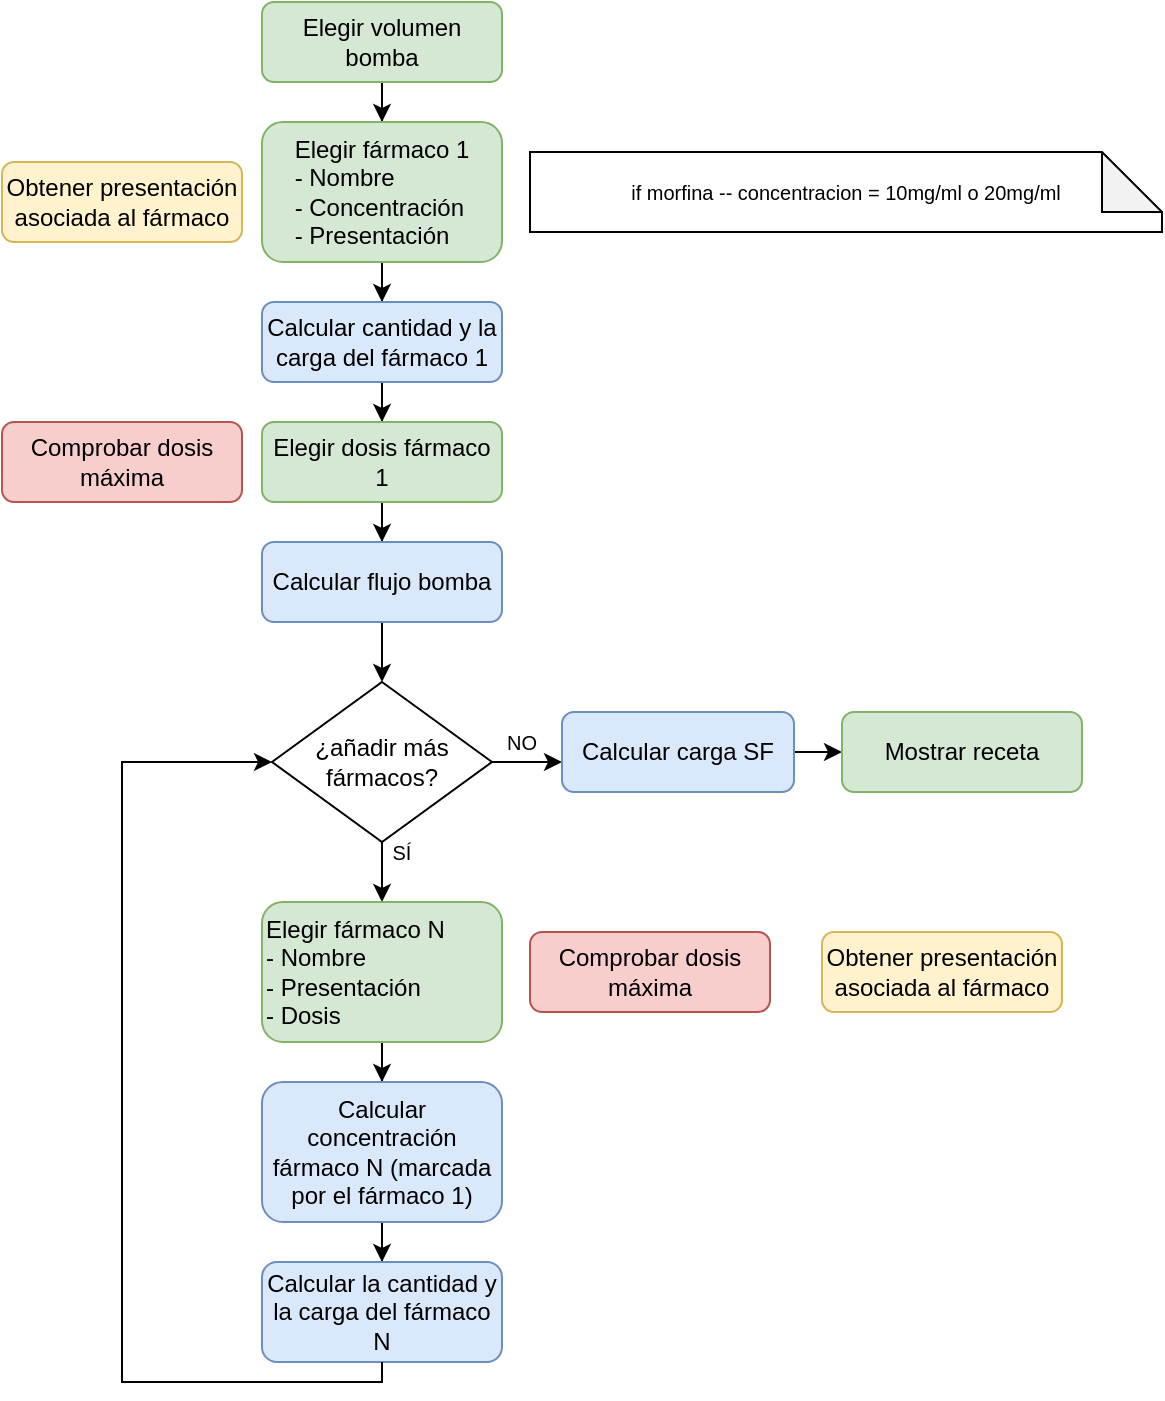 <mxfile version="19.0.0" type="github" pages="2">
  <diagram id="C5RBs43oDa-KdzZeNtuy" name="cáculo mezclas">
    <mxGraphModel dx="1663" dy="983" grid="1" gridSize="10" guides="1" tooltips="1" connect="1" arrows="1" fold="1" page="1" pageScale="1" pageWidth="827" pageHeight="1169" math="0" shadow="0">
      <root>
        <mxCell id="WIyWlLk6GJQsqaUBKTNV-0" />
        <mxCell id="WIyWlLk6GJQsqaUBKTNV-1" parent="WIyWlLk6GJQsqaUBKTNV-0" />
        <mxCell id="858d7Q5gldCjWAl6JRSs-39" style="edgeStyle=orthogonalEdgeStyle;rounded=0;orthogonalLoop=1;jettySize=auto;html=1;fontSize=10;fontColor=#000000;" edge="1" parent="WIyWlLk6GJQsqaUBKTNV-1" source="WIyWlLk6GJQsqaUBKTNV-3" target="858d7Q5gldCjWAl6JRSs-1">
          <mxGeometry relative="1" as="geometry" />
        </mxCell>
        <mxCell id="WIyWlLk6GJQsqaUBKTNV-3" value="Elegir volumen bomba" style="rounded=1;whiteSpace=wrap;html=1;fontSize=12;glass=0;strokeWidth=1;shadow=0;fillColor=#d5e8d4;strokeColor=#82b366;" parent="WIyWlLk6GJQsqaUBKTNV-1" vertex="1">
          <mxGeometry x="160" y="120" width="120" height="40" as="geometry" />
        </mxCell>
        <mxCell id="858d7Q5gldCjWAl6JRSs-40" style="edgeStyle=orthogonalEdgeStyle;rounded=0;orthogonalLoop=1;jettySize=auto;html=1;fontSize=10;fontColor=#000000;" edge="1" parent="WIyWlLk6GJQsqaUBKTNV-1" source="858d7Q5gldCjWAl6JRSs-1" target="858d7Q5gldCjWAl6JRSs-5">
          <mxGeometry relative="1" as="geometry" />
        </mxCell>
        <mxCell id="858d7Q5gldCjWAl6JRSs-1" value="Elegir fármaco 1&lt;br&gt;&lt;div style=&quot;text-align: left;&quot;&gt;&lt;span style=&quot;background-color: initial;&quot;&gt;- Nombre&lt;/span&gt;&lt;br&gt;&lt;/div&gt;&lt;div style=&quot;text-align: left;&quot;&gt;&lt;span style=&quot;background-color: initial;&quot;&gt;- Concentración&lt;/span&gt;&lt;/div&gt;&lt;div style=&quot;text-align: left;&quot;&gt;&lt;span style=&quot;background-color: initial;&quot;&gt;- Presentación&lt;/span&gt;&lt;/div&gt;" style="rounded=1;whiteSpace=wrap;html=1;fontSize=12;glass=0;strokeWidth=1;shadow=0;fillColor=#d5e8d4;strokeColor=#82b366;" vertex="1" parent="WIyWlLk6GJQsqaUBKTNV-1">
          <mxGeometry x="160" y="180" width="120" height="70" as="geometry" />
        </mxCell>
        <mxCell id="858d7Q5gldCjWAl6JRSs-41" style="edgeStyle=orthogonalEdgeStyle;rounded=0;orthogonalLoop=1;jettySize=auto;html=1;fontSize=10;fontColor=#000000;" edge="1" parent="WIyWlLk6GJQsqaUBKTNV-1" source="858d7Q5gldCjWAl6JRSs-5" target="858d7Q5gldCjWAl6JRSs-6">
          <mxGeometry relative="1" as="geometry" />
        </mxCell>
        <mxCell id="858d7Q5gldCjWAl6JRSs-5" value="Calcular cantidad y la carga del fármaco 1" style="rounded=1;whiteSpace=wrap;html=1;fontSize=12;glass=0;strokeWidth=1;shadow=0;fillColor=#dae8fc;strokeColor=#6c8ebf;" vertex="1" parent="WIyWlLk6GJQsqaUBKTNV-1">
          <mxGeometry x="160" y="270" width="120" height="40" as="geometry" />
        </mxCell>
        <mxCell id="858d7Q5gldCjWAl6JRSs-42" style="edgeStyle=orthogonalEdgeStyle;rounded=0;orthogonalLoop=1;jettySize=auto;html=1;fontSize=10;fontColor=#000000;" edge="1" parent="WIyWlLk6GJQsqaUBKTNV-1" source="858d7Q5gldCjWAl6JRSs-6" target="858d7Q5gldCjWAl6JRSs-7">
          <mxGeometry relative="1" as="geometry" />
        </mxCell>
        <mxCell id="858d7Q5gldCjWAl6JRSs-6" value="Elegir dosis fármaco 1" style="rounded=1;whiteSpace=wrap;html=1;fontSize=12;glass=0;strokeWidth=1;shadow=0;fillColor=#d5e8d4;strokeColor=#82b366;" vertex="1" parent="WIyWlLk6GJQsqaUBKTNV-1">
          <mxGeometry x="160" y="330" width="120" height="40" as="geometry" />
        </mxCell>
        <mxCell id="858d7Q5gldCjWAl6JRSs-43" style="edgeStyle=orthogonalEdgeStyle;rounded=0;orthogonalLoop=1;jettySize=auto;html=1;fontSize=10;fontColor=#000000;" edge="1" parent="WIyWlLk6GJQsqaUBKTNV-1" source="858d7Q5gldCjWAl6JRSs-7" target="858d7Q5gldCjWAl6JRSs-8">
          <mxGeometry relative="1" as="geometry" />
        </mxCell>
        <mxCell id="858d7Q5gldCjWAl6JRSs-7" value="Calcular flujo bomba" style="rounded=1;whiteSpace=wrap;html=1;fontSize=12;glass=0;strokeWidth=1;shadow=0;fillColor=#dae8fc;strokeColor=#6c8ebf;" vertex="1" parent="WIyWlLk6GJQsqaUBKTNV-1">
          <mxGeometry x="160" y="390" width="120" height="40" as="geometry" />
        </mxCell>
        <mxCell id="858d7Q5gldCjWAl6JRSs-13" style="edgeStyle=orthogonalEdgeStyle;rounded=0;orthogonalLoop=1;jettySize=auto;html=1;" edge="1" parent="WIyWlLk6GJQsqaUBKTNV-1" source="858d7Q5gldCjWAl6JRSs-8" target="858d7Q5gldCjWAl6JRSs-10">
          <mxGeometry relative="1" as="geometry">
            <Array as="points">
              <mxPoint x="300" y="500" />
              <mxPoint x="300" y="500" />
            </Array>
          </mxGeometry>
        </mxCell>
        <mxCell id="858d7Q5gldCjWAl6JRSs-16" style="edgeStyle=orthogonalEdgeStyle;rounded=0;orthogonalLoop=1;jettySize=auto;html=1;fontSize=10;" edge="1" parent="WIyWlLk6GJQsqaUBKTNV-1" source="858d7Q5gldCjWAl6JRSs-8" target="858d7Q5gldCjWAl6JRSs-15">
          <mxGeometry relative="1" as="geometry" />
        </mxCell>
        <mxCell id="858d7Q5gldCjWAl6JRSs-8" value="¿añadir más fármacos?" style="rhombus;whiteSpace=wrap;html=1;" vertex="1" parent="WIyWlLk6GJQsqaUBKTNV-1">
          <mxGeometry x="165" y="460" width="110" height="80" as="geometry" />
        </mxCell>
        <mxCell id="858d7Q5gldCjWAl6JRSs-35" style="edgeStyle=orthogonalEdgeStyle;rounded=0;orthogonalLoop=1;jettySize=auto;html=1;fontSize=10;fontColor=#000000;" edge="1" parent="WIyWlLk6GJQsqaUBKTNV-1" source="858d7Q5gldCjWAl6JRSs-10" target="858d7Q5gldCjWAl6JRSs-34">
          <mxGeometry relative="1" as="geometry" />
        </mxCell>
        <mxCell id="858d7Q5gldCjWAl6JRSs-10" value="Calcular carga SF" style="rounded=1;whiteSpace=wrap;html=1;fontSize=12;glass=0;strokeWidth=1;shadow=0;fillColor=#dae8fc;strokeColor=#6c8ebf;" vertex="1" parent="WIyWlLk6GJQsqaUBKTNV-1">
          <mxGeometry x="310" y="475" width="116" height="40" as="geometry" />
        </mxCell>
        <mxCell id="858d7Q5gldCjWAl6JRSs-14" value="&lt;font style=&quot;font-size: 10px;&quot;&gt;NO&lt;/font&gt;" style="text;html=1;strokeColor=none;fillColor=none;align=center;verticalAlign=middle;whiteSpace=wrap;rounded=0;" vertex="1" parent="WIyWlLk6GJQsqaUBKTNV-1">
          <mxGeometry x="260" y="475" width="60" height="30" as="geometry" />
        </mxCell>
        <mxCell id="858d7Q5gldCjWAl6JRSs-44" style="edgeStyle=orthogonalEdgeStyle;rounded=0;orthogonalLoop=1;jettySize=auto;html=1;fontSize=10;fontColor=#000000;" edge="1" parent="WIyWlLk6GJQsqaUBKTNV-1" source="858d7Q5gldCjWAl6JRSs-15" target="858d7Q5gldCjWAl6JRSs-18">
          <mxGeometry relative="1" as="geometry" />
        </mxCell>
        <mxCell id="858d7Q5gldCjWAl6JRSs-15" value="Elegir fármaco N&lt;br&gt;- Nombre&lt;br&gt;- Presentación&lt;br&gt;- Dosis" style="rounded=1;whiteSpace=wrap;html=1;fontSize=12;glass=0;strokeWidth=1;shadow=0;fillColor=#d5e8d4;strokeColor=#82b366;align=left;" vertex="1" parent="WIyWlLk6GJQsqaUBKTNV-1">
          <mxGeometry x="160" y="570" width="120" height="70" as="geometry" />
        </mxCell>
        <mxCell id="858d7Q5gldCjWAl6JRSs-17" value="&lt;font style=&quot;font-size: 10px;&quot;&gt;SÍ&lt;/font&gt;" style="text;html=1;strokeColor=none;fillColor=none;align=center;verticalAlign=middle;whiteSpace=wrap;rounded=0;" vertex="1" parent="WIyWlLk6GJQsqaUBKTNV-1">
          <mxGeometry x="200" y="530" width="60" height="30" as="geometry" />
        </mxCell>
        <mxCell id="858d7Q5gldCjWAl6JRSs-45" style="edgeStyle=orthogonalEdgeStyle;rounded=0;orthogonalLoop=1;jettySize=auto;html=1;fontSize=10;fontColor=#000000;" edge="1" parent="WIyWlLk6GJQsqaUBKTNV-1" source="858d7Q5gldCjWAl6JRSs-18" target="858d7Q5gldCjWAl6JRSs-19">
          <mxGeometry relative="1" as="geometry" />
        </mxCell>
        <mxCell id="858d7Q5gldCjWAl6JRSs-18" value="Calcular concentración fármaco N (marcada por el fármaco 1)" style="rounded=1;whiteSpace=wrap;html=1;fontSize=12;glass=0;strokeWidth=1;shadow=0;fillColor=#dae8fc;strokeColor=#6c8ebf;" vertex="1" parent="WIyWlLk6GJQsqaUBKTNV-1">
          <mxGeometry x="160" y="660" width="120" height="70" as="geometry" />
        </mxCell>
        <mxCell id="858d7Q5gldCjWAl6JRSs-19" value="Calcular la cantidad y la carga del fármaco N" style="rounded=1;whiteSpace=wrap;html=1;fontSize=12;glass=0;strokeWidth=1;shadow=0;fillColor=#dae8fc;strokeColor=#6c8ebf;" vertex="1" parent="WIyWlLk6GJQsqaUBKTNV-1">
          <mxGeometry x="160" y="750" width="120" height="50" as="geometry" />
        </mxCell>
        <mxCell id="858d7Q5gldCjWAl6JRSs-24" style="edgeStyle=orthogonalEdgeStyle;rounded=0;orthogonalLoop=1;jettySize=auto;html=1;fontSize=10;entryX=0;entryY=0.5;entryDx=0;entryDy=0;exitX=0.5;exitY=1;exitDx=0;exitDy=0;" edge="1" parent="WIyWlLk6GJQsqaUBKTNV-1" source="858d7Q5gldCjWAl6JRSs-19" target="858d7Q5gldCjWAl6JRSs-8">
          <mxGeometry relative="1" as="geometry">
            <mxPoint x="50" y="540" as="targetPoint" />
            <mxPoint x="220" y="830" as="sourcePoint" />
            <Array as="points">
              <mxPoint x="220" y="810" />
              <mxPoint x="90" y="810" />
              <mxPoint x="90" y="500" />
            </Array>
          </mxGeometry>
        </mxCell>
        <mxCell id="858d7Q5gldCjWAl6JRSs-26" value="Comprobar dosis máxima" style="rounded=1;whiteSpace=wrap;html=1;fontSize=12;glass=0;strokeWidth=1;shadow=0;fillColor=#f8cecc;strokeColor=#b85450;" vertex="1" parent="WIyWlLk6GJQsqaUBKTNV-1">
          <mxGeometry x="30" y="330" width="120" height="40" as="geometry" />
        </mxCell>
        <mxCell id="858d7Q5gldCjWAl6JRSs-27" value="Comprobar dosis máxima" style="rounded=1;whiteSpace=wrap;html=1;fontSize=12;glass=0;strokeWidth=1;shadow=0;fillColor=#f8cecc;strokeColor=#b85450;" vertex="1" parent="WIyWlLk6GJQsqaUBKTNV-1">
          <mxGeometry x="294" y="585" width="120" height="40" as="geometry" />
        </mxCell>
        <mxCell id="858d7Q5gldCjWAl6JRSs-28" value="Obtener presentación asociada al fármaco" style="rounded=1;whiteSpace=wrap;html=1;fontSize=12;glass=0;strokeWidth=1;shadow=0;fillColor=#fff2cc;strokeColor=#d6b656;" vertex="1" parent="WIyWlLk6GJQsqaUBKTNV-1">
          <mxGeometry x="30" y="200" width="120" height="40" as="geometry" />
        </mxCell>
        <mxCell id="858d7Q5gldCjWAl6JRSs-29" value="Obtener presentación asociada al fármaco" style="rounded=1;whiteSpace=wrap;html=1;fontSize=12;glass=0;strokeWidth=1;shadow=0;fillColor=#fff2cc;strokeColor=#d6b656;" vertex="1" parent="WIyWlLk6GJQsqaUBKTNV-1">
          <mxGeometry x="440" y="585" width="120" height="40" as="geometry" />
        </mxCell>
        <mxCell id="858d7Q5gldCjWAl6JRSs-33" value="if morfina -- concentracion = 10mg/ml o 20mg/ml" style="shape=note;whiteSpace=wrap;html=1;backgroundOutline=1;darkOpacity=0.05;fontSize=10;fontColor=#000000;" vertex="1" parent="WIyWlLk6GJQsqaUBKTNV-1">
          <mxGeometry x="294" y="195" width="316" height="40" as="geometry" />
        </mxCell>
        <mxCell id="858d7Q5gldCjWAl6JRSs-34" value="Mostrar receta" style="rounded=1;whiteSpace=wrap;html=1;fontSize=12;glass=0;strokeWidth=1;shadow=0;fillColor=#d5e8d4;strokeColor=#82b366;" vertex="1" parent="WIyWlLk6GJQsqaUBKTNV-1">
          <mxGeometry x="450" y="475" width="120" height="40" as="geometry" />
        </mxCell>
      </root>
    </mxGraphModel>
  </diagram>
  <diagram name="dosimetro" id="4pRGi38u3KTo8pwubZCF">
    <mxGraphModel dx="803" dy="474" grid="1" gridSize="10" guides="1" tooltips="1" connect="1" arrows="1" fold="1" page="1" pageScale="1" pageWidth="827" pageHeight="1169" math="0" shadow="0">
      <root>
        <mxCell id="2Izp3qoDKILhuXsn-0xH-0" />
        <mxCell id="2Izp3qoDKILhuXsn-0xH-1" parent="2Izp3qoDKILhuXsn-0xH-0" />
        <mxCell id="2Izp3qoDKILhuXsn-0xH-4" style="edgeStyle=orthogonalEdgeStyle;rounded=0;orthogonalLoop=1;jettySize=auto;html=1;fontSize=10;fontColor=#000000;" edge="1" parent="2Izp3qoDKILhuXsn-0xH-1" source="2Izp3qoDKILhuXsn-0xH-5">
          <mxGeometry relative="1" as="geometry">
            <mxPoint x="220.034" y="270" as="targetPoint" />
          </mxGeometry>
        </mxCell>
        <mxCell id="2Izp3qoDKILhuXsn-0xH-5" value="Elegir fármaco 1&lt;br&gt;&lt;div style=&quot;text-align: left;&quot;&gt;&lt;span style=&quot;background-color: initial;&quot;&gt;- Nombre&lt;/span&gt;&lt;/div&gt;&lt;div style=&quot;text-align: left;&quot;&gt;&lt;span style=&quot;background-color: initial;&quot;&gt;- Dosis actual&lt;/span&gt;&lt;/div&gt;" style="rounded=1;whiteSpace=wrap;html=1;fontSize=12;glass=0;strokeWidth=1;shadow=0;fillColor=#d5e8d4;strokeColor=#82b366;" vertex="1" parent="2Izp3qoDKILhuXsn-0xH-1">
          <mxGeometry x="160" y="180" width="120" height="70" as="geometry" />
        </mxCell>
        <mxCell id="2Izp3qoDKILhuXsn-0xH-9" value="&lt;div style=&quot;text-align: left;&quot;&gt;&lt;span style=&quot;background-color: initial;&quot;&gt;Elegir farmaco 2:&lt;/span&gt;&lt;/div&gt;&lt;div style=&quot;text-align: left;&quot;&gt;&lt;span style=&quot;background-color: initial;&quot;&gt;- Nombre&lt;/span&gt;&lt;/div&gt;&lt;div style=&quot;text-align: left;&quot;&gt;&lt;span style=&quot;background-color: initial;&quot;&gt;- Dosis actual&lt;/span&gt;&lt;/div&gt;" style="rounded=1;whiteSpace=wrap;html=1;fontSize=12;glass=0;strokeWidth=1;shadow=0;fillColor=#d5e8d4;strokeColor=#82b366;" vertex="1" parent="2Izp3qoDKILhuXsn-0xH-1">
          <mxGeometry x="160" y="270" width="120" height="50" as="geometry" />
        </mxCell>
        <mxCell id="2Izp3qoDKILhuXsn-0xH-12" style="edgeStyle=orthogonalEdgeStyle;rounded=0;orthogonalLoop=1;jettySize=auto;html=1;" edge="1" parent="2Izp3qoDKILhuXsn-0xH-1" source="2Izp3qoDKILhuXsn-0xH-14" target="2Izp3qoDKILhuXsn-0xH-16">
          <mxGeometry relative="1" as="geometry">
            <Array as="points">
              <mxPoint x="368" y="380" />
            </Array>
          </mxGeometry>
        </mxCell>
        <mxCell id="2Izp3qoDKILhuXsn-0xH-13" style="edgeStyle=orthogonalEdgeStyle;rounded=0;orthogonalLoop=1;jettySize=auto;html=1;fontSize=10;" edge="1" parent="2Izp3qoDKILhuXsn-0xH-1" source="2Izp3qoDKILhuXsn-0xH-14" target="2Izp3qoDKILhuXsn-0xH-19">
          <mxGeometry relative="1" as="geometry" />
        </mxCell>
        <mxCell id="2Izp3qoDKILhuXsn-0xH-14" value="¿añadir más fármacos?" style="rhombus;whiteSpace=wrap;html=1;" vertex="1" parent="2Izp3qoDKILhuXsn-0xH-1">
          <mxGeometry x="165" y="340" width="110" height="80" as="geometry" />
        </mxCell>
        <mxCell id="CeZ-8LrnGWIf_zA1hC4d-2" style="edgeStyle=orthogonalEdgeStyle;rounded=0;orthogonalLoop=1;jettySize=auto;html=1;entryX=0;entryY=0.5;entryDx=0;entryDy=0;fontSize=10;fontColor=#000000;" edge="1" parent="2Izp3qoDKILhuXsn-0xH-1" source="2Izp3qoDKILhuXsn-0xH-16" target="CeZ-8LrnGWIf_zA1hC4d-1">
          <mxGeometry relative="1" as="geometry" />
        </mxCell>
        <mxCell id="2Izp3qoDKILhuXsn-0xH-16" value="¿Qué fármaco modificar?" style="rounded=1;whiteSpace=wrap;html=1;fontSize=12;glass=0;strokeWidth=1;shadow=0;fillColor=#d5e8d4;strokeColor=#82b366;" vertex="1" parent="2Izp3qoDKILhuXsn-0xH-1">
          <mxGeometry x="320" y="360" width="110" height="40" as="geometry" />
        </mxCell>
        <mxCell id="2Izp3qoDKILhuXsn-0xH-17" value="&lt;font style=&quot;font-size: 10px;&quot;&gt;NO&lt;/font&gt;" style="text;html=1;strokeColor=none;fillColor=none;align=center;verticalAlign=middle;whiteSpace=wrap;rounded=0;" vertex="1" parent="2Izp3qoDKILhuXsn-0xH-1">
          <mxGeometry x="260" y="350" width="60" height="30" as="geometry" />
        </mxCell>
        <mxCell id="CeZ-8LrnGWIf_zA1hC4d-0" style="edgeStyle=orthogonalEdgeStyle;rounded=0;orthogonalLoop=1;jettySize=auto;html=1;fontSize=10;fontColor=#000000;entryX=0;entryY=0.5;entryDx=0;entryDy=0;exitX=0;exitY=0.5;exitDx=0;exitDy=0;" edge="1" parent="2Izp3qoDKILhuXsn-0xH-1" source="2Izp3qoDKILhuXsn-0xH-19" target="2Izp3qoDKILhuXsn-0xH-14">
          <mxGeometry relative="1" as="geometry">
            <mxPoint x="80" y="400" as="targetPoint" />
            <Array as="points">
              <mxPoint x="140" y="480" />
              <mxPoint x="140" y="380" />
            </Array>
          </mxGeometry>
        </mxCell>
        <mxCell id="2Izp3qoDKILhuXsn-0xH-19" value="Elegir fármaco N&lt;br&gt;- Nombre&lt;br&gt;- Dosis actual" style="rounded=1;whiteSpace=wrap;html=1;fontSize=12;glass=0;strokeWidth=1;shadow=0;fillColor=#d5e8d4;strokeColor=#82b366;align=left;" vertex="1" parent="2Izp3qoDKILhuXsn-0xH-1">
          <mxGeometry x="160" y="445" width="120" height="70" as="geometry" />
        </mxCell>
        <mxCell id="2Izp3qoDKILhuXsn-0xH-20" value="&lt;font style=&quot;font-size: 10px;&quot;&gt;SÍ&lt;/font&gt;" style="text;html=1;strokeColor=none;fillColor=none;align=center;verticalAlign=middle;whiteSpace=wrap;rounded=0;" vertex="1" parent="2Izp3qoDKILhuXsn-0xH-1">
          <mxGeometry x="215" y="410" width="60" height="30" as="geometry" />
        </mxCell>
        <mxCell id="2Izp3qoDKILhuXsn-0xH-25" value="Comprobar dosis máxima" style="rounded=1;whiteSpace=wrap;html=1;fontSize=12;glass=0;strokeWidth=1;shadow=0;fillColor=#f8cecc;strokeColor=#b85450;" vertex="1" parent="2Izp3qoDKILhuXsn-0xH-1">
          <mxGeometry x="30" y="195" width="120" height="40" as="geometry" />
        </mxCell>
        <mxCell id="2Izp3qoDKILhuXsn-0xH-26" value="Comprobar dosis máxima" style="rounded=1;whiteSpace=wrap;html=1;fontSize=12;glass=0;strokeWidth=1;shadow=0;fillColor=#f8cecc;strokeColor=#b85450;" vertex="1" parent="2Izp3qoDKILhuXsn-0xH-1">
          <mxGeometry x="446" y="300" width="120" height="40" as="geometry" />
        </mxCell>
        <mxCell id="2Izp3qoDKILhuXsn-0xH-30" value="Calcular nuevas dosis" style="rounded=1;whiteSpace=wrap;html=1;fontSize=12;glass=0;strokeWidth=1;shadow=0;fillColor=#dae8fc;strokeColor=#6c8ebf;" vertex="1" parent="2Izp3qoDKILhuXsn-0xH-1">
          <mxGeometry x="600" y="360" width="120" height="40" as="geometry" />
        </mxCell>
        <mxCell id="CeZ-8LrnGWIf_zA1hC4d-3" style="edgeStyle=orthogonalEdgeStyle;rounded=0;orthogonalLoop=1;jettySize=auto;html=1;fontSize=10;fontColor=#000000;" edge="1" parent="2Izp3qoDKILhuXsn-0xH-1" source="CeZ-8LrnGWIf_zA1hC4d-1" target="2Izp3qoDKILhuXsn-0xH-30">
          <mxGeometry relative="1" as="geometry" />
        </mxCell>
        <mxCell id="CeZ-8LrnGWIf_zA1hC4d-1" value="Elegir nueva dosis del fármaco X" style="rounded=1;whiteSpace=wrap;html=1;fontSize=12;glass=0;strokeWidth=1;shadow=0;fillColor=#d5e8d4;strokeColor=#82b366;" vertex="1" parent="2Izp3qoDKILhuXsn-0xH-1">
          <mxGeometry x="460" y="360" width="116" height="40" as="geometry" />
        </mxCell>
      </root>
    </mxGraphModel>
  </diagram>
</mxfile>
